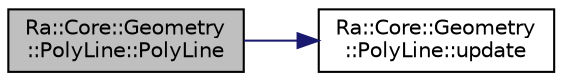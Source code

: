 digraph "Ra::Core::Geometry::PolyLine::PolyLine"
{
 // INTERACTIVE_SVG=YES
 // LATEX_PDF_SIZE
  edge [fontname="Helvetica",fontsize="10",labelfontname="Helvetica",labelfontsize="10"];
  node [fontname="Helvetica",fontsize="10",shape=record];
  rankdir="LR";
  Node1 [label="Ra::Core::Geometry\l::PolyLine::PolyLine",height=0.2,width=0.4,color="black", fillcolor="grey75", style="filled", fontcolor="black",tooltip="Create a polyline from a given set of points."];
  Node1 -> Node2 [color="midnightblue",fontsize="10",style="solid",fontname="Helvetica"];
  Node2 [label="Ra::Core::Geometry\l::PolyLine::update",height=0.2,width=0.4,color="black", fillcolor="white", style="filled",URL="$classRa_1_1Core_1_1Geometry_1_1PolyLine.html#a947ec2636d3ec6f98828787645f05f05",tooltip="Update the precomputed values after new points have been set."];
}
